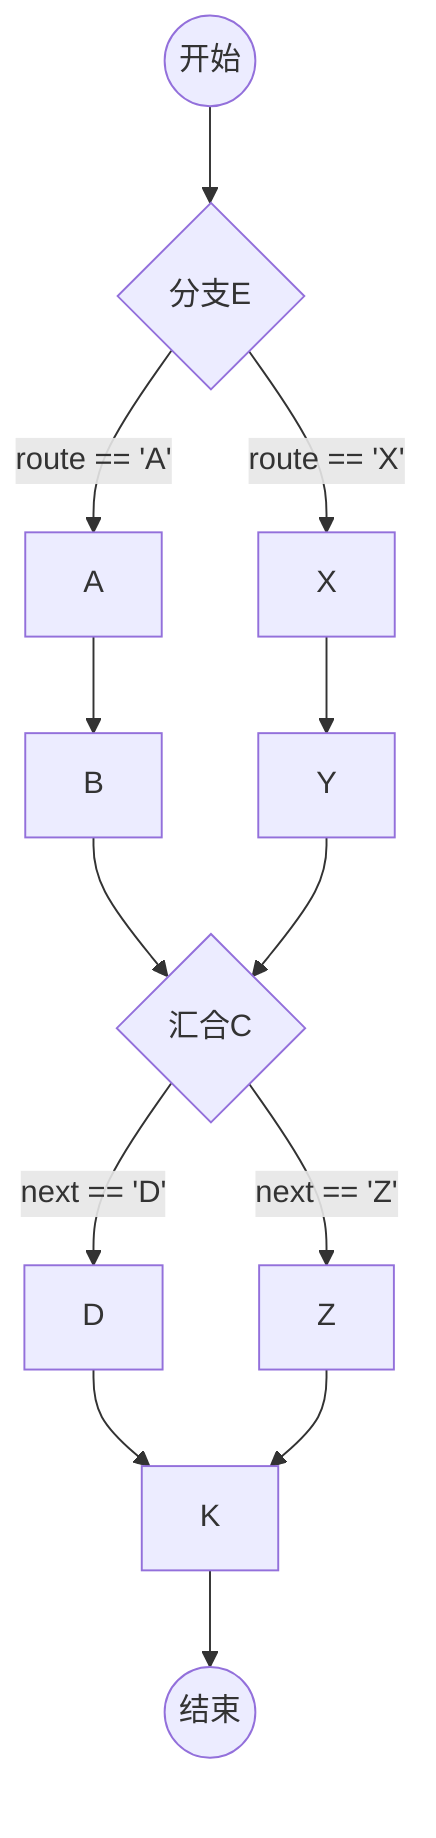 flowchart TD
    start(("开始")) --> decisionE{"分支E"}

    decisionE --> |"route == 'A'"| A["A"]
    decisionE --> |"route == 'X'"| X["X"]

    A --> B["B"]
    B --> C{"汇合C"}

    X --> Y["Y"]
    Y --> C

    C --> |"next == 'D'"| D["D"]
    C --> |"next == 'Z'"| Z["Z"]

    D --> K["K"]
    Z --> K

    K --> endpoint(("结束"))